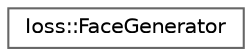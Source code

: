 digraph "Graphical Class Hierarchy"
{
 // INTERACTIVE_SVG=YES
 // LATEX_PDF_SIZE
  bgcolor="transparent";
  edge [fontname=Helvetica,fontsize=10,labelfontname=Helvetica,labelfontsize=10];
  node [fontname=Helvetica,fontsize=10,shape=box,height=0.2,width=0.4];
  rankdir="LR";
  Node0 [id="Node000000",label="Ioss::FaceGenerator",height=0.2,width=0.4,color="grey40", fillcolor="white", style="filled",URL="$classIoss_1_1FaceGenerator.html",tooltip=" "];
}

